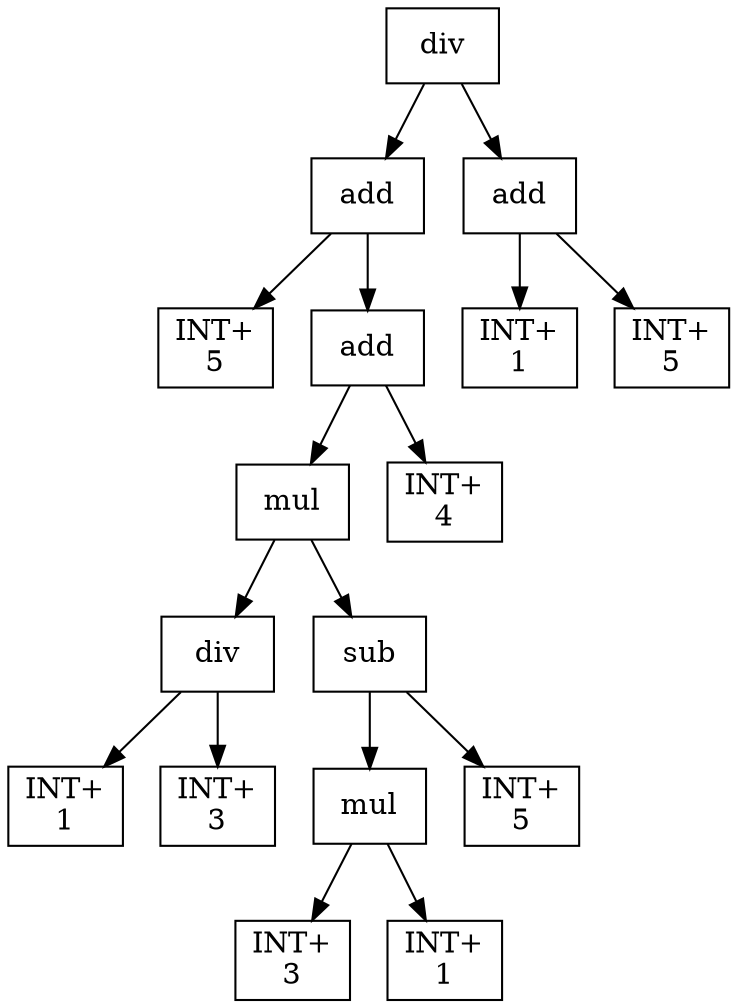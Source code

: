 digraph expr {
  node [shape=box];
  n1 [label="div"];
  n2 [label="add"];
  n3 [label="INT+\n5"];
  n4 [label="add"];
  n5 [label="mul"];
  n6 [label="div"];
  n7 [label="INT+\n1"];
  n8 [label="INT+\n3"];
  n6 -> n7;
  n6 -> n8;
  n9 [label="sub"];
  n10 [label="mul"];
  n11 [label="INT+\n3"];
  n12 [label="INT+\n1"];
  n10 -> n11;
  n10 -> n12;
  n13 [label="INT+\n5"];
  n9 -> n10;
  n9 -> n13;
  n5 -> n6;
  n5 -> n9;
  n14 [label="INT+\n4"];
  n4 -> n5;
  n4 -> n14;
  n2 -> n3;
  n2 -> n4;
  n15 [label="add"];
  n16 [label="INT+\n1"];
  n17 [label="INT+\n5"];
  n15 -> n16;
  n15 -> n17;
  n1 -> n2;
  n1 -> n15;
}